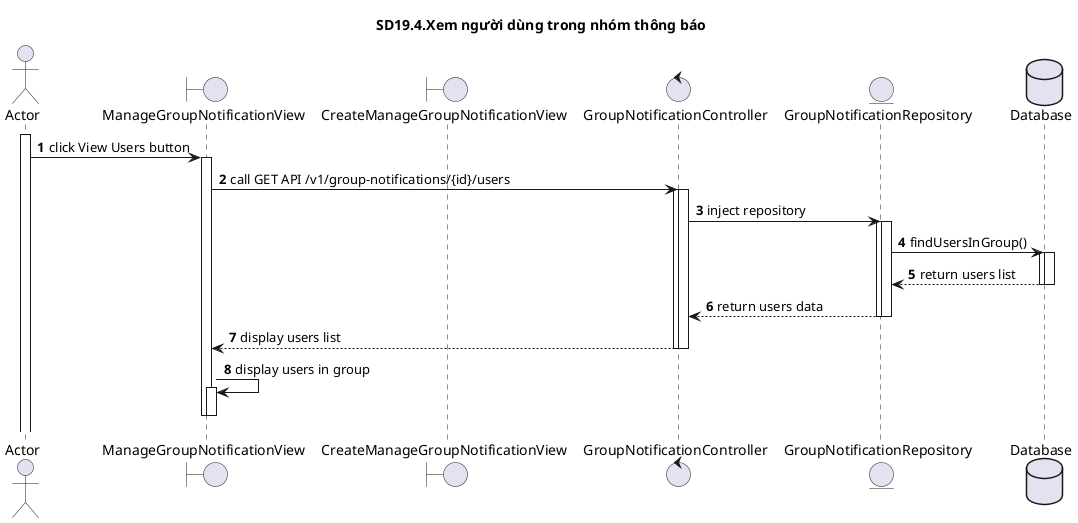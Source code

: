 @startuml SQ
autonumber
title SD19.4.Xem người dùng trong nhóm thông báo
actor "Actor" as actor
boundary "ManageGroupNotificationView" as view
boundary "CreateManageGroupNotificationView" as create
control "GroupNotificationController" as controller
entity "GroupNotificationRepository" as model
database "Database" as database
activate actor
  actor -> view : click View Users button
activate view
    view -> controller : call GET API /v1/group-notifications/{id}/users
    activate controller
activate controller
    controller -> model : inject repository
    activate model
activate model
    model -> database : findUsersInGroup()
    activate database
activate database
    database --> model : return users list
deactivate database
    deactivate database
    model --> controller : return users data
deactivate model
    deactivate model
    controller --> view : display users list
deactivate controller
    deactivate controller
    view -> view : display users in group
activate view
deactivate view
deactivate view
